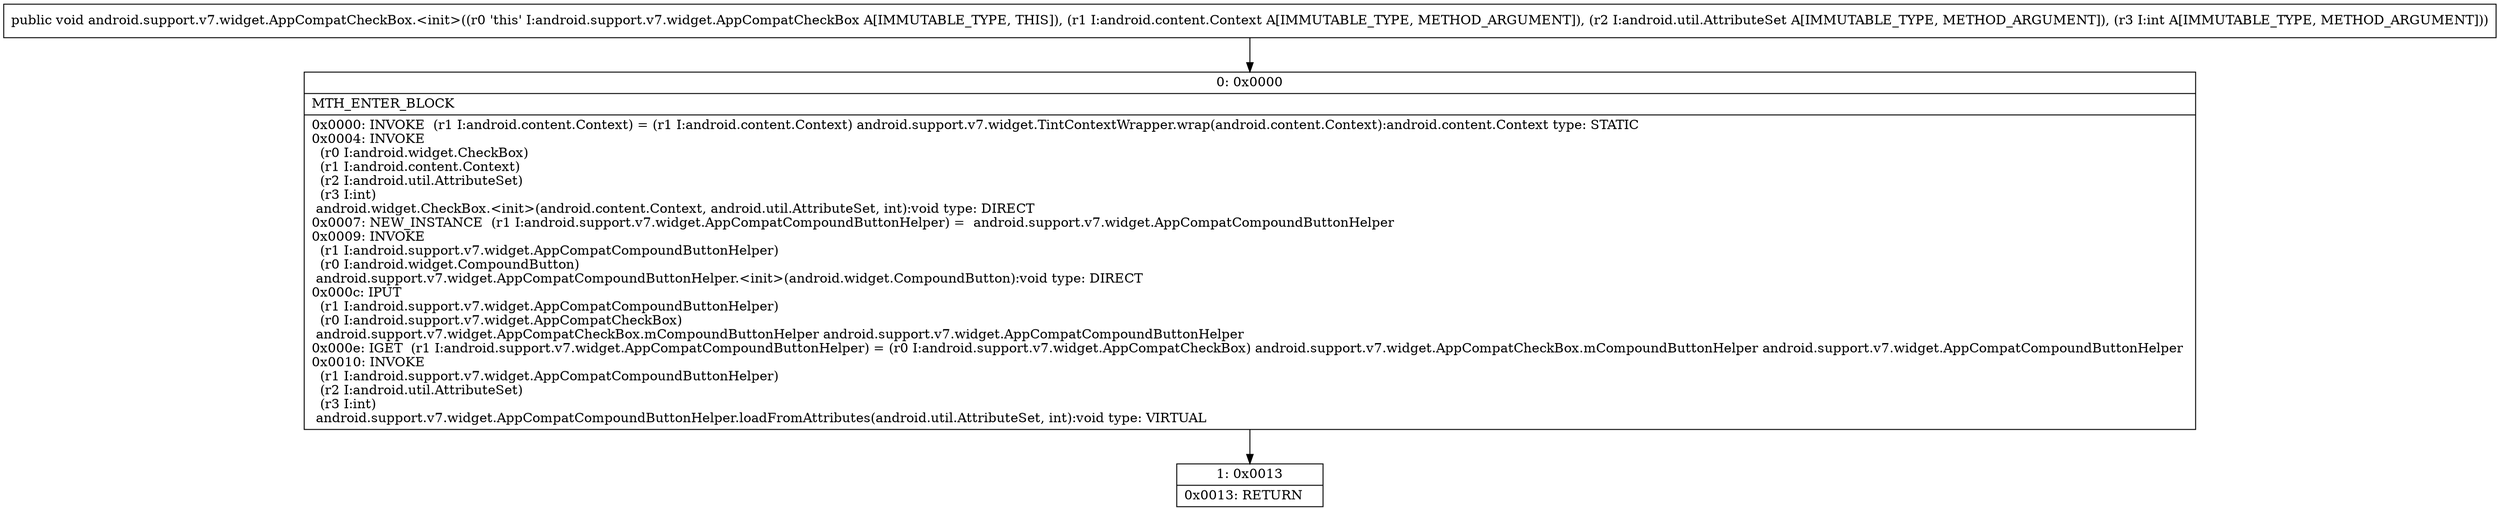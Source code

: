 digraph "CFG forandroid.support.v7.widget.AppCompatCheckBox.\<init\>(Landroid\/content\/Context;Landroid\/util\/AttributeSet;I)V" {
Node_0 [shape=record,label="{0\:\ 0x0000|MTH_ENTER_BLOCK\l|0x0000: INVOKE  (r1 I:android.content.Context) = (r1 I:android.content.Context) android.support.v7.widget.TintContextWrapper.wrap(android.content.Context):android.content.Context type: STATIC \l0x0004: INVOKE  \l  (r0 I:android.widget.CheckBox)\l  (r1 I:android.content.Context)\l  (r2 I:android.util.AttributeSet)\l  (r3 I:int)\l android.widget.CheckBox.\<init\>(android.content.Context, android.util.AttributeSet, int):void type: DIRECT \l0x0007: NEW_INSTANCE  (r1 I:android.support.v7.widget.AppCompatCompoundButtonHelper) =  android.support.v7.widget.AppCompatCompoundButtonHelper \l0x0009: INVOKE  \l  (r1 I:android.support.v7.widget.AppCompatCompoundButtonHelper)\l  (r0 I:android.widget.CompoundButton)\l android.support.v7.widget.AppCompatCompoundButtonHelper.\<init\>(android.widget.CompoundButton):void type: DIRECT \l0x000c: IPUT  \l  (r1 I:android.support.v7.widget.AppCompatCompoundButtonHelper)\l  (r0 I:android.support.v7.widget.AppCompatCheckBox)\l android.support.v7.widget.AppCompatCheckBox.mCompoundButtonHelper android.support.v7.widget.AppCompatCompoundButtonHelper \l0x000e: IGET  (r1 I:android.support.v7.widget.AppCompatCompoundButtonHelper) = (r0 I:android.support.v7.widget.AppCompatCheckBox) android.support.v7.widget.AppCompatCheckBox.mCompoundButtonHelper android.support.v7.widget.AppCompatCompoundButtonHelper \l0x0010: INVOKE  \l  (r1 I:android.support.v7.widget.AppCompatCompoundButtonHelper)\l  (r2 I:android.util.AttributeSet)\l  (r3 I:int)\l android.support.v7.widget.AppCompatCompoundButtonHelper.loadFromAttributes(android.util.AttributeSet, int):void type: VIRTUAL \l}"];
Node_1 [shape=record,label="{1\:\ 0x0013|0x0013: RETURN   \l}"];
MethodNode[shape=record,label="{public void android.support.v7.widget.AppCompatCheckBox.\<init\>((r0 'this' I:android.support.v7.widget.AppCompatCheckBox A[IMMUTABLE_TYPE, THIS]), (r1 I:android.content.Context A[IMMUTABLE_TYPE, METHOD_ARGUMENT]), (r2 I:android.util.AttributeSet A[IMMUTABLE_TYPE, METHOD_ARGUMENT]), (r3 I:int A[IMMUTABLE_TYPE, METHOD_ARGUMENT])) }"];
MethodNode -> Node_0;
Node_0 -> Node_1;
}

